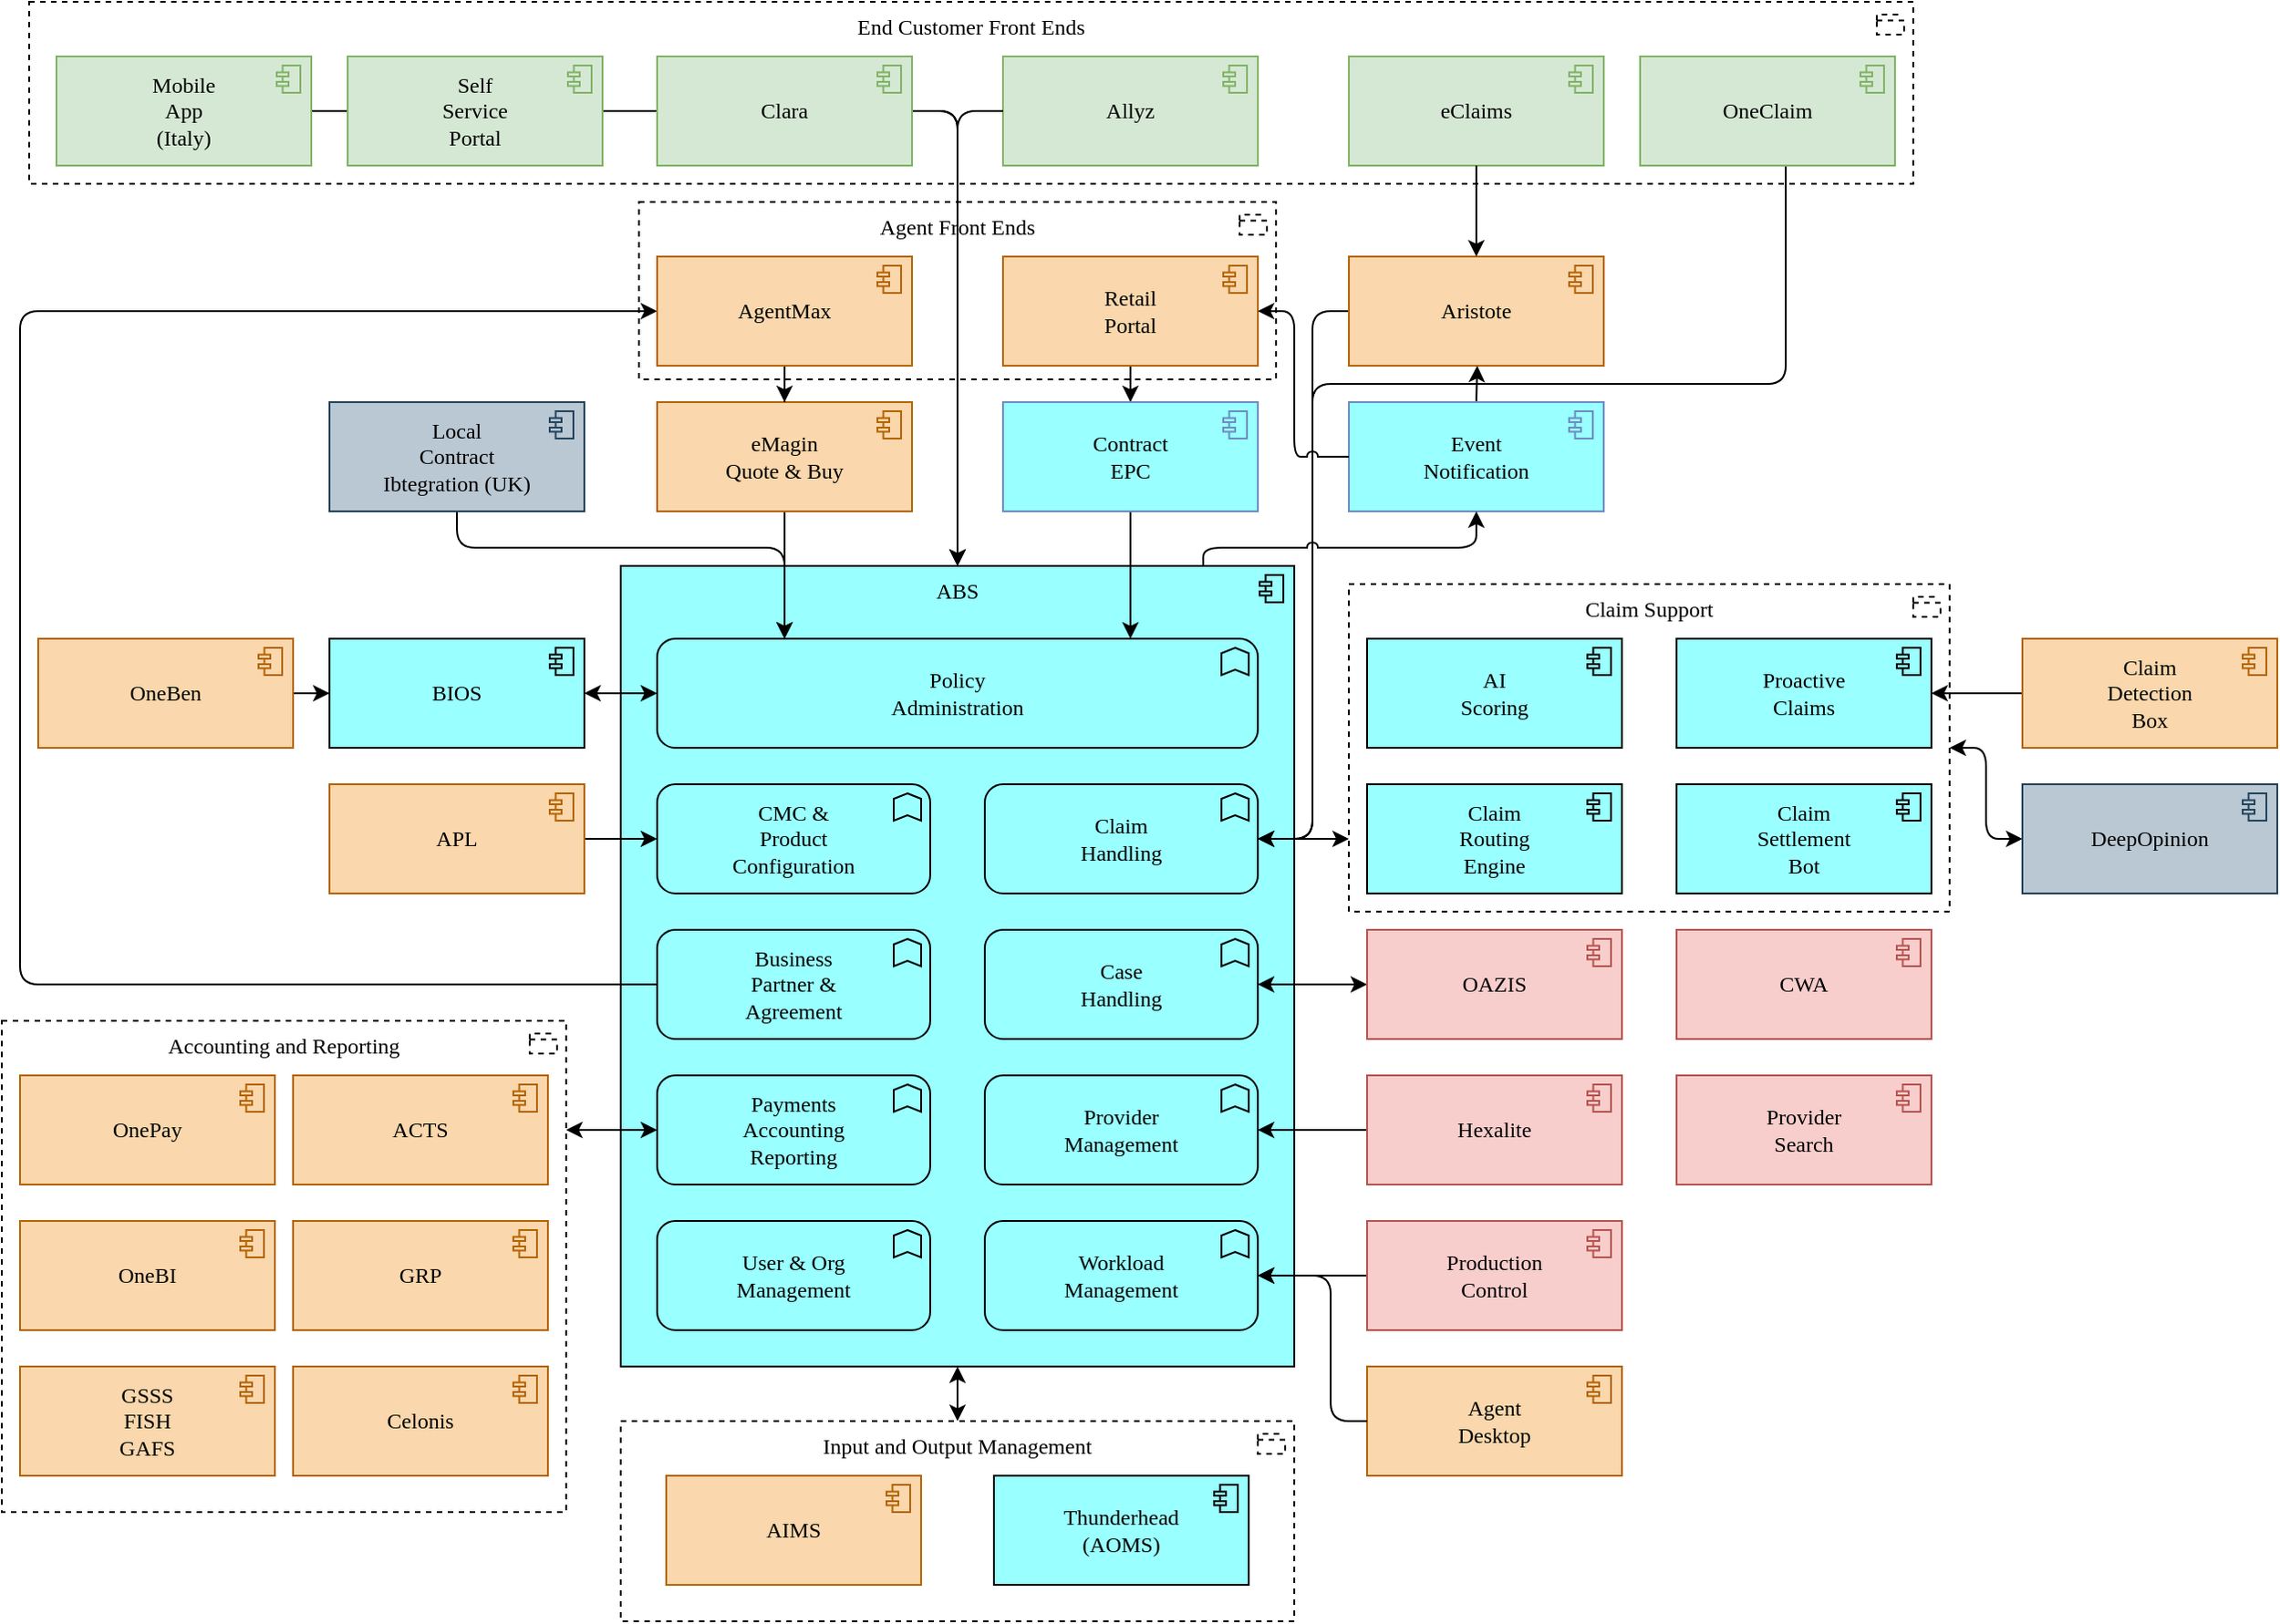 <mxfile version="26.2.9">
  <diagram name="Page-1" id="TEPnInE2OypxSfE0xe_M">
    <mxGraphModel dx="1500" dy="1897" grid="1" gridSize="10" guides="1" tooltips="1" connect="1" arrows="1" fold="1" page="1" pageScale="1" pageWidth="827" pageHeight="1169" math="0" shadow="0">
      <root>
        <mxCell id="0" />
        <mxCell id="1" parent="0" />
        <mxCell id="Z8RxOkOvwrDDzlC6NKdP-30" style="edgeStyle=orthogonalEdgeStyle;rounded=1;orthogonalLoop=1;jettySize=auto;html=1;curved=0;jumpStyle=arc;" parent="1" source="Z8RxOkOvwrDDzlC6NKdP-29" target="52hkqS42lsV6TTl6kmYS-13" edge="1">
          <mxGeometry relative="1" as="geometry">
            <Array as="points">
              <mxPoint x="1280" y="20" />
              <mxPoint x="1020" y="20" />
              <mxPoint x="1020" y="270" />
            </Array>
          </mxGeometry>
        </mxCell>
        <mxCell id="4A4xX6kzLWEzPkTbEdP4-10" value="Agent Front Ends" style="html=1;outlineConnect=0;whiteSpace=wrap;shape=mxgraph.archimate3.application;appType=grouping;archiType=square;dashed=1;fillColor=none;verticalAlign=top;fontFamily=Poppins;fontSource=https%3A%2F%2Ffonts.googleapis.com%2Fcss%3Ffamily%3DPoppins;" parent="1" vertex="1">
          <mxGeometry x="650" y="-80" width="350" height="97.5" as="geometry" />
        </mxCell>
        <mxCell id="4A4xX6kzLWEzPkTbEdP4-13" style="edgeStyle=orthogonalEdgeStyle;rounded=1;orthogonalLoop=1;jettySize=auto;html=1;curved=0;" parent="1" source="4A4xX6kzLWEzPkTbEdP4-12" target="52hkqS42lsV6TTl6kmYS-10" edge="1">
          <mxGeometry relative="1" as="geometry" />
        </mxCell>
        <mxCell id="4A4xX6kzLWEzPkTbEdP4-4" style="edgeStyle=orthogonalEdgeStyle;rounded=1;orthogonalLoop=1;jettySize=auto;html=1;entryX=0.5;entryY=0;entryDx=0;entryDy=0;entryPerimeter=0;curved=0;" parent="1" source="4A4xX6kzLWEzPkTbEdP4-1" target="52hkqS42lsV6TTl6kmYS-10" edge="1">
          <mxGeometry relative="1" as="geometry" />
        </mxCell>
        <mxCell id="4A4xX6kzLWEzPkTbEdP4-8" value="" style="group;fontFamily=Poppins;fontSource=https%3A%2F%2Ffonts.googleapis.com%2Fcss%3Ffamily%3DPoppins;" parent="1" vertex="1" connectable="0">
          <mxGeometry x="475" y="-190" width="875" height="100" as="geometry" />
        </mxCell>
        <mxCell id="4A4xX6kzLWEzPkTbEdP4-7" value="&lt;font face=&quot;Poppins&quot;&gt;End Customer Front Ends&lt;/font&gt;" style="html=1;outlineConnect=0;whiteSpace=wrap;shape=mxgraph.archimate3.application;appType=grouping;archiType=square;dashed=1;fillColor=none;verticalAlign=top;" parent="4A4xX6kzLWEzPkTbEdP4-8" vertex="1">
          <mxGeometry x="-160" width="1035" height="100" as="geometry" />
        </mxCell>
        <mxCell id="Z8RxOkOvwrDDzlC6NKdP-24" value="eClaims" style="html=1;outlineConnect=0;whiteSpace=wrap;fillColor=#d5e8d4;shape=mxgraph.archimate3.application;appType=comp;archiType=square;rounded=1;fontFamily=Poppins;fontSource=https%3A%2F%2Ffonts.googleapis.com%2Fcss%3Ffamily%3DPoppins;strokeColor=#82b366;" parent="4A4xX6kzLWEzPkTbEdP4-8" vertex="1">
          <mxGeometry x="565" y="30" width="140" height="60" as="geometry" />
        </mxCell>
        <mxCell id="Z8RxOkOvwrDDzlC6NKdP-29" value="OneClaim" style="html=1;outlineConnect=0;whiteSpace=wrap;fillColor=#d5e8d4;shape=mxgraph.archimate3.application;appType=comp;archiType=square;rounded=1;fontFamily=Poppins;fontSource=https%3A%2F%2Ffonts.googleapis.com%2Fcss%3Ffamily%3DPoppins;strokeColor=#82b366;" parent="4A4xX6kzLWEzPkTbEdP4-8" vertex="1">
          <mxGeometry x="725" y="30" width="140" height="60" as="geometry" />
        </mxCell>
        <mxCell id="4A4xX6kzLWEzPkTbEdP4-1" value="Self&lt;br&gt;Service&lt;div&gt;Portal&lt;/div&gt;" style="html=1;outlineConnect=0;whiteSpace=wrap;fillColor=#d5e8d4;shape=mxgraph.archimate3.application;appType=comp;archiType=square;rounded=1;fontFamily=Poppins;fontSource=https%3A%2F%2Ffonts.googleapis.com%2Fcss%3Ffamily%3DPoppins;strokeColor=#82b366;" parent="4A4xX6kzLWEzPkTbEdP4-8" vertex="1">
          <mxGeometry x="15" y="30" width="140" height="60" as="geometry" />
        </mxCell>
        <mxCell id="4A4xX6kzLWEzPkTbEdP4-2" value="Clara" style="html=1;outlineConnect=0;whiteSpace=wrap;fillColor=#d5e8d4;shape=mxgraph.archimate3.application;appType=comp;archiType=square;rounded=1;fontFamily=Poppins;fontSource=https%3A%2F%2Ffonts.googleapis.com%2Fcss%3Ffamily%3DPoppins;strokeColor=#82b366;" parent="4A4xX6kzLWEzPkTbEdP4-8" vertex="1">
          <mxGeometry x="185" y="30" width="140" height="60" as="geometry" />
        </mxCell>
        <mxCell id="4A4xX6kzLWEzPkTbEdP4-3" value="Allyz" style="html=1;outlineConnect=0;whiteSpace=wrap;fillColor=#d5e8d4;shape=mxgraph.archimate3.application;appType=comp;archiType=square;rounded=1;fontFamily=Poppins;fontSource=https%3A%2F%2Ffonts.googleapis.com%2Fcss%3Ffamily%3DPoppins;strokeColor=#82b366;" parent="4A4xX6kzLWEzPkTbEdP4-8" vertex="1">
          <mxGeometry x="375" y="30" width="140" height="60" as="geometry" />
        </mxCell>
        <mxCell id="Z8RxOkOvwrDDzlC6NKdP-19" value="Claim Support" style="html=1;outlineConnect=0;whiteSpace=wrap;shape=mxgraph.archimate3.application;appType=grouping;archiType=square;dashed=1;fillColor=none;fontFamily=Poppins;fontSource=https%3A%2F%2Ffonts.googleapis.com%2Fcss%3Ffamily%3DPoppins;verticalAlign=top;" parent="1" vertex="1">
          <mxGeometry x="1040" y="130" width="330" height="180" as="geometry" />
        </mxCell>
        <mxCell id="52hkqS42lsV6TTl6kmYS-10" value="ABS" style="html=1;outlineConnect=0;whiteSpace=wrap;fillColor=#99ffff;shape=mxgraph.archimate3.application;appType=comp;archiType=square;rounded=1;fontFamily=Poppins;fontSource=https%3A%2F%2Ffonts.googleapis.com%2Fcss%3Ffamily%3DPoppins;verticalAlign=top;" parent="1" vertex="1">
          <mxGeometry x="640" y="120" width="370" height="440" as="geometry" />
        </mxCell>
        <mxCell id="52hkqS42lsV6TTl6kmYS-11" value="&lt;font data-font-src=&quot;https://fonts.googleapis.com/css?family=Poppins&quot; face=&quot;Poppins&quot;&gt;Policy&lt;br&gt;Administration&lt;/font&gt;" style="html=1;outlineConnect=0;whiteSpace=wrap;fillColor=#99ffff;shape=mxgraph.archimate3.application;appType=func;archiType=rounded;rounded=1;" parent="1" vertex="1">
          <mxGeometry x="660" y="160" width="330" height="60" as="geometry" />
        </mxCell>
        <mxCell id="bv5ACRqK9GHdUSOt09wD-1" style="edgeStyle=orthogonalEdgeStyle;rounded=1;orthogonalLoop=1;jettySize=auto;html=1;entryX=0;entryY=0.5;entryDx=0;entryDy=0;entryPerimeter=0;curved=0;" edge="1" parent="1" source="52hkqS42lsV6TTl6kmYS-12" target="O2tVUMrLqhllZlak0-3V-16">
          <mxGeometry relative="1" as="geometry">
            <Array as="points">
              <mxPoint x="310" y="350" />
              <mxPoint x="310" y="-20" />
            </Array>
          </mxGeometry>
        </mxCell>
        <mxCell id="52hkqS42lsV6TTl6kmYS-12" value="&lt;font face=&quot;Poppins&quot;&gt;Business&lt;br&gt;Partner &amp;amp;&lt;br&gt;Agreement&lt;/font&gt;" style="html=1;outlineConnect=0;whiteSpace=wrap;fillColor=#99ffff;shape=mxgraph.archimate3.application;appType=func;archiType=rounded;rounded=1;" parent="1" vertex="1">
          <mxGeometry x="660" y="320" width="150" height="60" as="geometry" />
        </mxCell>
        <mxCell id="52hkqS42lsV6TTl6kmYS-13" value="&lt;font face=&quot;Poppins&quot;&gt;Claim&lt;br&gt;Handling&lt;/font&gt;" style="html=1;outlineConnect=0;whiteSpace=wrap;fillColor=#99ffff;shape=mxgraph.archimate3.application;appType=func;archiType=rounded;rounded=1;" parent="1" vertex="1">
          <mxGeometry x="840" y="240" width="150" height="60" as="geometry" />
        </mxCell>
        <mxCell id="52hkqS42lsV6TTl6kmYS-14" value="&lt;font face=&quot;Poppins&quot;&gt;CMC &amp;amp;&lt;br&gt;Product&lt;br&gt;Configuration&lt;/font&gt;" style="html=1;outlineConnect=0;whiteSpace=wrap;fillColor=#99ffff;shape=mxgraph.archimate3.application;appType=func;archiType=rounded;rounded=1;" parent="1" vertex="1">
          <mxGeometry x="660" y="240" width="150" height="60" as="geometry" />
        </mxCell>
        <mxCell id="O2tVUMrLqhllZlak0-3V-4" style="edgeStyle=orthogonalEdgeStyle;rounded=0;orthogonalLoop=1;jettySize=auto;html=1;startArrow=classic;startFill=1;" parent="1" source="52hkqS42lsV6TTl6kmYS-15" target="Z8RxOkOvwrDDzlC6NKdP-12" edge="1">
          <mxGeometry relative="1" as="geometry" />
        </mxCell>
        <mxCell id="52hkqS42lsV6TTl6kmYS-15" value="&lt;font face=&quot;Poppins&quot;&gt;Case&lt;br&gt;Handling&lt;/font&gt;" style="html=1;outlineConnect=0;whiteSpace=wrap;fillColor=#99ffff;shape=mxgraph.archimate3.application;appType=func;archiType=rounded;rounded=1;" parent="1" vertex="1">
          <mxGeometry x="840" y="320" width="150" height="60" as="geometry" />
        </mxCell>
        <mxCell id="52hkqS42lsV6TTl6kmYS-16" value="&lt;font face=&quot;Poppins&quot;&gt;Provider&lt;br&gt;Management&lt;/font&gt;" style="html=1;outlineConnect=0;whiteSpace=wrap;fillColor=#99ffff;shape=mxgraph.archimate3.application;appType=func;archiType=rounded;rounded=1;" parent="1" vertex="1">
          <mxGeometry x="840" y="400" width="150" height="60" as="geometry" />
        </mxCell>
        <mxCell id="Z8RxOkOvwrDDzlC6NKdP-5" style="edgeStyle=orthogonalEdgeStyle;rounded=0;orthogonalLoop=1;jettySize=auto;html=1;startArrow=classic;startFill=1;" parent="1" source="52hkqS42lsV6TTl6kmYS-17" target="Z8RxOkOvwrDDzlC6NKdP-1" edge="1">
          <mxGeometry relative="1" as="geometry">
            <Array as="points">
              <mxPoint x="620" y="430" />
              <mxPoint x="620" y="430" />
            </Array>
          </mxGeometry>
        </mxCell>
        <mxCell id="52hkqS42lsV6TTl6kmYS-17" value="&lt;font face=&quot;Poppins&quot;&gt;Payments&lt;br&gt;Accounting&lt;br&gt;Reporting&lt;/font&gt;" style="html=1;outlineConnect=0;whiteSpace=wrap;fillColor=#99ffff;shape=mxgraph.archimate3.application;appType=func;archiType=rounded;rounded=1;" parent="1" vertex="1">
          <mxGeometry x="660" y="400" width="150" height="60" as="geometry" />
        </mxCell>
        <mxCell id="52hkqS42lsV6TTl6kmYS-19" value="&lt;font face=&quot;Poppins&quot;&gt;User &amp;amp; Org&lt;br&gt;Management&lt;/font&gt;" style="html=1;outlineConnect=0;whiteSpace=wrap;fillColor=#99ffff;shape=mxgraph.archimate3.application;appType=func;archiType=rounded;rounded=1;" parent="1" vertex="1">
          <mxGeometry x="660" y="480" width="150" height="60" as="geometry" />
        </mxCell>
        <mxCell id="52hkqS42lsV6TTl6kmYS-20" value="&lt;font face=&quot;Poppins&quot;&gt;Workload&lt;br&gt;Management&lt;/font&gt;" style="html=1;outlineConnect=0;whiteSpace=wrap;fillColor=#99ffff;shape=mxgraph.archimate3.application;appType=func;archiType=rounded;rounded=1;" parent="1" vertex="1">
          <mxGeometry x="840" y="480" width="150" height="60" as="geometry" />
        </mxCell>
        <mxCell id="52hkqS42lsV6TTl6kmYS-23" style="edgeStyle=orthogonalEdgeStyle;rounded=1;orthogonalLoop=1;jettySize=auto;html=1;" parent="1" source="52hkqS42lsV6TTl6kmYS-21" target="52hkqS42lsV6TTl6kmYS-14" edge="1">
          <mxGeometry relative="1" as="geometry" />
        </mxCell>
        <mxCell id="52hkqS42lsV6TTl6kmYS-21" value="APL" style="html=1;outlineConnect=0;whiteSpace=wrap;fillColor=#fad7ac;shape=mxgraph.archimate3.application;appType=comp;archiType=square;rounded=1;fontFamily=Poppins;fontSource=https%3A%2F%2Ffonts.googleapis.com%2Fcss%3Ffamily%3DPoppins;strokeColor=#b46504;" parent="1" vertex="1">
          <mxGeometry x="480" y="240" width="140" height="60" as="geometry" />
        </mxCell>
        <mxCell id="52hkqS42lsV6TTl6kmYS-24" style="edgeStyle=orthogonalEdgeStyle;rounded=1;orthogonalLoop=1;jettySize=auto;html=1;startArrow=classic;startFill=1;" parent="1" source="52hkqS42lsV6TTl6kmYS-22" target="52hkqS42lsV6TTl6kmYS-11" edge="1">
          <mxGeometry relative="1" as="geometry" />
        </mxCell>
        <mxCell id="52hkqS42lsV6TTl6kmYS-22" value="BIOS" style="html=1;outlineConnect=0;whiteSpace=wrap;fillColor=#99ffff;shape=mxgraph.archimate3.application;appType=comp;archiType=square;rounded=1;fontFamily=Poppins;fontSource=https%3A%2F%2Ffonts.googleapis.com%2Fcss%3Ffamily%3DPoppins;" parent="1" vertex="1">
          <mxGeometry x="480" y="160" width="140" height="60" as="geometry" />
        </mxCell>
        <mxCell id="Z8RxOkOvwrDDzlC6NKdP-1" value="Accounting and Reporting" style="html=1;outlineConnect=0;whiteSpace=wrap;shape=mxgraph.archimate3.application;appType=grouping;archiType=square;dashed=1;fillColor=none;verticalAlign=top;fontFamily=Poppins;fontSource=https%3A%2F%2Ffonts.googleapis.com%2Fcss%3Ffamily%3DPoppins;" parent="1" vertex="1">
          <mxGeometry x="300" y="370" width="310" height="270" as="geometry" />
        </mxCell>
        <mxCell id="Z8RxOkOvwrDDzlC6NKdP-3" value="ACTS" style="html=1;outlineConnect=0;whiteSpace=wrap;fillColor=#fad7ac;shape=mxgraph.archimate3.application;appType=comp;archiType=square;rounded=1;fontFamily=Poppins;fontSource=https%3A%2F%2Ffonts.googleapis.com%2Fcss%3Ffamily%3DPoppins;strokeColor=#b46504;" parent="1" vertex="1">
          <mxGeometry x="460" y="400" width="140" height="60" as="geometry" />
        </mxCell>
        <mxCell id="Z8RxOkOvwrDDzlC6NKdP-4" value="GRP" style="html=1;outlineConnect=0;whiteSpace=wrap;fillColor=#fad7ac;shape=mxgraph.archimate3.application;appType=comp;archiType=square;rounded=1;fontFamily=Poppins;fontSource=https%3A%2F%2Ffonts.googleapis.com%2Fcss%3Ffamily%3DPoppins;strokeColor=#b46504;" parent="1" vertex="1">
          <mxGeometry x="460" y="480" width="140" height="60" as="geometry" />
        </mxCell>
        <mxCell id="Z8RxOkOvwrDDzlC6NKdP-6" value="OnePay" style="html=1;outlineConnect=0;whiteSpace=wrap;fillColor=#fad7ac;shape=mxgraph.archimate3.application;appType=comp;archiType=square;rounded=1;fontFamily=Poppins;fontSource=https%3A%2F%2Ffonts.googleapis.com%2Fcss%3Ffamily%3DPoppins;strokeColor=#b46504;" parent="1" vertex="1">
          <mxGeometry x="310" y="400" width="140" height="60" as="geometry" />
        </mxCell>
        <mxCell id="Z8RxOkOvwrDDzlC6NKdP-7" value="OneBI" style="html=1;outlineConnect=0;whiteSpace=wrap;fillColor=#fad7ac;shape=mxgraph.archimate3.application;appType=comp;archiType=square;rounded=1;fontFamily=Poppins;fontSource=https%3A%2F%2Ffonts.googleapis.com%2Fcss%3Ffamily%3DPoppins;strokeColor=#b46504;" parent="1" vertex="1">
          <mxGeometry x="310" y="480" width="140" height="60" as="geometry" />
        </mxCell>
        <mxCell id="Z8RxOkOvwrDDzlC6NKdP-8" value="Input and Output Management" style="html=1;outlineConnect=0;whiteSpace=wrap;shape=mxgraph.archimate3.application;appType=grouping;archiType=square;dashed=1;fillColor=none;verticalAlign=top;fontFamily=Poppins;fontSource=https%3A%2F%2Ffonts.googleapis.com%2Fcss%3Ffamily%3DPoppins;" parent="1" vertex="1">
          <mxGeometry x="640" y="590" width="370" height="110" as="geometry" />
        </mxCell>
        <mxCell id="Z8RxOkOvwrDDzlC6NKdP-9" value="AIMS" style="html=1;outlineConnect=0;whiteSpace=wrap;fillColor=#fad7ac;shape=mxgraph.archimate3.application;appType=comp;archiType=square;rounded=1;fontFamily=Poppins;fontSource=https%3A%2F%2Ffonts.googleapis.com%2Fcss%3Ffamily%3DPoppins;strokeColor=#b46504;" parent="1" vertex="1">
          <mxGeometry x="665" y="620" width="140" height="60" as="geometry" />
        </mxCell>
        <mxCell id="Z8RxOkOvwrDDzlC6NKdP-10" value="Thunderhead&lt;br&gt;(AOMS)" style="html=1;outlineConnect=0;whiteSpace=wrap;fillColor=#99ffff;shape=mxgraph.archimate3.application;appType=comp;archiType=square;rounded=1;fontFamily=Poppins;fontSource=https%3A%2F%2Ffonts.googleapis.com%2Fcss%3Ffamily%3DPoppins;" parent="1" vertex="1">
          <mxGeometry x="845" y="620" width="140" height="60" as="geometry" />
        </mxCell>
        <mxCell id="Z8RxOkOvwrDDzlC6NKdP-11" style="edgeStyle=orthogonalEdgeStyle;rounded=0;orthogonalLoop=1;jettySize=auto;html=1;exitX=0.5;exitY=0;exitDx=0;exitDy=0;exitPerimeter=0;entryX=0.5;entryY=1;entryDx=0;entryDy=0;entryPerimeter=0;startArrow=classic;startFill=1;" parent="1" source="Z8RxOkOvwrDDzlC6NKdP-8" target="52hkqS42lsV6TTl6kmYS-10" edge="1">
          <mxGeometry relative="1" as="geometry" />
        </mxCell>
        <mxCell id="Z8RxOkOvwrDDzlC6NKdP-12" value="OAZIS" style="html=1;outlineConnect=0;whiteSpace=wrap;fillColor=#f8cecc;shape=mxgraph.archimate3.application;appType=comp;archiType=square;rounded=1;fontFamily=Poppins;fontSource=https%3A%2F%2Ffonts.googleapis.com%2Fcss%3Ffamily%3DPoppins;strokeColor=#b85450;" parent="1" vertex="1">
          <mxGeometry x="1050" y="320" width="140" height="60" as="geometry" />
        </mxCell>
        <mxCell id="Z8RxOkOvwrDDzlC6NKdP-13" value="CWA" style="html=1;outlineConnect=0;whiteSpace=wrap;fillColor=#f8cecc;shape=mxgraph.archimate3.application;appType=comp;archiType=square;rounded=1;fontFamily=Poppins;fontSource=https%3A%2F%2Ffonts.googleapis.com%2Fcss%3Ffamily%3DPoppins;strokeColor=#b85450;" parent="1" vertex="1">
          <mxGeometry x="1220" y="320" width="140" height="60" as="geometry" />
        </mxCell>
        <mxCell id="Z8RxOkOvwrDDzlC6NKdP-15" value="Claim&lt;br&gt;Routing&lt;br&gt;Engine" style="html=1;outlineConnect=0;whiteSpace=wrap;fillColor=#99ffff;shape=mxgraph.archimate3.application;appType=comp;archiType=square;rounded=1;fontFamily=Poppins;fontSource=https%3A%2F%2Ffonts.googleapis.com%2Fcss%3Ffamily%3DPoppins;" parent="1" vertex="1">
          <mxGeometry x="1050" y="240" width="140" height="60" as="geometry" />
        </mxCell>
        <mxCell id="Z8RxOkOvwrDDzlC6NKdP-16" value="AI&lt;div&gt;Scoring&lt;/div&gt;" style="html=1;outlineConnect=0;whiteSpace=wrap;fillColor=#99ffff;shape=mxgraph.archimate3.application;appType=comp;archiType=square;rounded=1;fontFamily=Poppins;fontSource=https%3A%2F%2Ffonts.googleapis.com%2Fcss%3Ffamily%3DPoppins;" parent="1" vertex="1">
          <mxGeometry x="1050" y="160" width="140" height="60" as="geometry" />
        </mxCell>
        <mxCell id="Z8RxOkOvwrDDzlC6NKdP-17" value="Claim&lt;br&gt;Settlement&lt;div&gt;Bot&lt;/div&gt;" style="html=1;outlineConnect=0;whiteSpace=wrap;fillColor=#99ffff;shape=mxgraph.archimate3.application;appType=comp;archiType=square;rounded=1;fontFamily=Poppins;fontSource=https%3A%2F%2Ffonts.googleapis.com%2Fcss%3Ffamily%3DPoppins;" parent="1" vertex="1">
          <mxGeometry x="1220" y="240" width="140" height="60" as="geometry" />
        </mxCell>
        <mxCell id="Z8RxOkOvwrDDzlC6NKdP-18" value="Proactive&lt;br&gt;Claims" style="html=1;outlineConnect=0;whiteSpace=wrap;fillColor=#99ffff;shape=mxgraph.archimate3.application;appType=comp;archiType=square;rounded=1;fontFamily=Poppins;fontSource=https%3A%2F%2Ffonts.googleapis.com%2Fcss%3Ffamily%3DPoppins;" parent="1" vertex="1">
          <mxGeometry x="1220" y="160" width="140" height="60" as="geometry" />
        </mxCell>
        <mxCell id="Z8RxOkOvwrDDzlC6NKdP-21" style="edgeStyle=orthogonalEdgeStyle;rounded=0;orthogonalLoop=1;jettySize=auto;html=1;startArrow=classic;startFill=1;" parent="1" source="Z8RxOkOvwrDDzlC6NKdP-19" target="52hkqS42lsV6TTl6kmYS-13" edge="1">
          <mxGeometry relative="1" as="geometry">
            <Array as="points">
              <mxPoint x="1020" y="270" />
              <mxPoint x="1020" y="270" />
            </Array>
          </mxGeometry>
        </mxCell>
        <mxCell id="Z8RxOkOvwrDDzlC6NKdP-28" style="edgeStyle=orthogonalEdgeStyle;rounded=1;orthogonalLoop=1;jettySize=auto;html=1;curved=0;" parent="1" source="Z8RxOkOvwrDDzlC6NKdP-23" target="52hkqS42lsV6TTl6kmYS-13" edge="1">
          <mxGeometry relative="1" as="geometry">
            <Array as="points">
              <mxPoint x="1020" y="-20" />
              <mxPoint x="1020" y="270" />
            </Array>
          </mxGeometry>
        </mxCell>
        <mxCell id="Z8RxOkOvwrDDzlC6NKdP-23" value="Aristote" style="html=1;outlineConnect=0;whiteSpace=wrap;fillColor=#fad7ac;shape=mxgraph.archimate3.application;appType=comp;archiType=square;rounded=1;fontFamily=Poppins;fontSource=https%3A%2F%2Ffonts.googleapis.com%2Fcss%3Ffamily%3DPoppins;strokeColor=#b46504;" parent="1" vertex="1">
          <mxGeometry x="1040" y="-50" width="140" height="60" as="geometry" />
        </mxCell>
        <mxCell id="Z8RxOkOvwrDDzlC6NKdP-25" style="edgeStyle=orthogonalEdgeStyle;rounded=0;orthogonalLoop=1;jettySize=auto;html=1;entryX=0.5;entryY=0;entryDx=0;entryDy=0;entryPerimeter=0;" parent="1" source="Z8RxOkOvwrDDzlC6NKdP-24" target="Z8RxOkOvwrDDzlC6NKdP-23" edge="1">
          <mxGeometry relative="1" as="geometry" />
        </mxCell>
        <mxCell id="Z8RxOkOvwrDDzlC6NKdP-32" style="edgeStyle=orthogonalEdgeStyle;rounded=1;orthogonalLoop=1;jettySize=auto;html=1;startArrow=classic;startFill=1;curved=0;" parent="1" source="Z8RxOkOvwrDDzlC6NKdP-31" target="Z8RxOkOvwrDDzlC6NKdP-19" edge="1">
          <mxGeometry relative="1" as="geometry" />
        </mxCell>
        <mxCell id="Z8RxOkOvwrDDzlC6NKdP-31" value="DeepOpinion" style="html=1;outlineConnect=0;whiteSpace=wrap;fillColor=#bac8d3;shape=mxgraph.archimate3.application;appType=comp;archiType=square;rounded=1;fontFamily=Poppins;fontSource=https%3A%2F%2Ffonts.googleapis.com%2Fcss%3Ffamily%3DPoppins;strokeColor=#23445d;" parent="1" vertex="1">
          <mxGeometry x="1410" y="240" width="140" height="60" as="geometry" />
        </mxCell>
        <mxCell id="O2tVUMrLqhllZlak0-3V-1" value="Celonis" style="html=1;outlineConnect=0;whiteSpace=wrap;fillColor=#fad7ac;shape=mxgraph.archimate3.application;appType=comp;archiType=square;rounded=1;fontFamily=Poppins;fontSource=https%3A%2F%2Ffonts.googleapis.com%2Fcss%3Ffamily%3DPoppins;strokeColor=#b46504;" parent="1" vertex="1">
          <mxGeometry x="460" y="560" width="140" height="60" as="geometry" />
        </mxCell>
        <mxCell id="O2tVUMrLqhllZlak0-3V-2" value="GSSS&lt;br&gt;FISH&lt;div&gt;GAFS&lt;/div&gt;" style="html=1;outlineConnect=0;whiteSpace=wrap;fillColor=#fad7ac;shape=mxgraph.archimate3.application;appType=comp;archiType=square;rounded=1;fontFamily=Poppins;fontSource=https%3A%2F%2Ffonts.googleapis.com%2Fcss%3Ffamily%3DPoppins;strokeColor=#b46504;" parent="1" vertex="1">
          <mxGeometry x="310" y="560" width="140" height="60" as="geometry" />
        </mxCell>
        <mxCell id="O2tVUMrLqhllZlak0-3V-6" style="edgeStyle=orthogonalEdgeStyle;rounded=0;orthogonalLoop=1;jettySize=auto;html=1;" parent="1" source="O2tVUMrLqhllZlak0-3V-3" target="52hkqS42lsV6TTl6kmYS-16" edge="1">
          <mxGeometry relative="1" as="geometry" />
        </mxCell>
        <mxCell id="O2tVUMrLqhllZlak0-3V-3" value="Hexalite" style="html=1;outlineConnect=0;whiteSpace=wrap;fillColor=#f8cecc;shape=mxgraph.archimate3.application;appType=comp;archiType=square;rounded=1;fontFamily=Poppins;fontSource=https%3A%2F%2Ffonts.googleapis.com%2Fcss%3Ffamily%3DPoppins;strokeColor=#b85450;" parent="1" vertex="1">
          <mxGeometry x="1050" y="400" width="140" height="60" as="geometry" />
        </mxCell>
        <mxCell id="O2tVUMrLqhllZlak0-3V-8" style="edgeStyle=orthogonalEdgeStyle;rounded=0;orthogonalLoop=1;jettySize=auto;html=1;" parent="1" source="O2tVUMrLqhllZlak0-3V-7" target="52hkqS42lsV6TTl6kmYS-20" edge="1">
          <mxGeometry relative="1" as="geometry" />
        </mxCell>
        <mxCell id="O2tVUMrLqhllZlak0-3V-7" value="Production&lt;br&gt;Control" style="html=1;outlineConnect=0;whiteSpace=wrap;fillColor=#f8cecc;shape=mxgraph.archimate3.application;appType=comp;archiType=square;rounded=1;fontFamily=Poppins;fontSource=https%3A%2F%2Ffonts.googleapis.com%2Fcss%3Ffamily%3DPoppins;strokeColor=#b85450;" parent="1" vertex="1">
          <mxGeometry x="1050" y="480" width="140" height="60" as="geometry" />
        </mxCell>
        <mxCell id="O2tVUMrLqhllZlak0-3V-10" style="edgeStyle=orthogonalEdgeStyle;rounded=0;orthogonalLoop=1;jettySize=auto;html=1;" parent="1" source="O2tVUMrLqhllZlak0-3V-9" target="52hkqS42lsV6TTl6kmYS-22" edge="1">
          <mxGeometry relative="1" as="geometry" />
        </mxCell>
        <mxCell id="O2tVUMrLqhllZlak0-3V-9" value="OneBen" style="html=1;outlineConnect=0;whiteSpace=wrap;fillColor=#fad7ac;shape=mxgraph.archimate3.application;appType=comp;archiType=square;rounded=1;fontFamily=Poppins;fontSource=https%3A%2F%2Ffonts.googleapis.com%2Fcss%3Ffamily%3DPoppins;strokeColor=#b46504;" parent="1" vertex="1">
          <mxGeometry x="320" y="160" width="140" height="60" as="geometry" />
        </mxCell>
        <mxCell id="O2tVUMrLqhllZlak0-3V-12" style="edgeStyle=orthogonalEdgeStyle;rounded=0;orthogonalLoop=1;jettySize=auto;html=1;" parent="1" source="O2tVUMrLqhllZlak0-3V-11" target="Z8RxOkOvwrDDzlC6NKdP-18" edge="1">
          <mxGeometry relative="1" as="geometry" />
        </mxCell>
        <mxCell id="O2tVUMrLqhllZlak0-3V-11" value="Claim&lt;br&gt;Detection&lt;div&gt;Box&lt;/div&gt;" style="html=1;outlineConnect=0;whiteSpace=wrap;fillColor=#fad7ac;shape=mxgraph.archimate3.application;appType=comp;archiType=square;rounded=1;fontFamily=Poppins;fontSource=https%3A%2F%2Ffonts.googleapis.com%2Fcss%3Ffamily%3DPoppins;strokeColor=#b46504;" parent="1" vertex="1">
          <mxGeometry x="1410" y="160" width="140" height="60" as="geometry" />
        </mxCell>
        <mxCell id="O2tVUMrLqhllZlak0-3V-19" style="edgeStyle=orthogonalEdgeStyle;rounded=0;orthogonalLoop=1;jettySize=auto;html=1;" parent="1" source="O2tVUMrLqhllZlak0-3V-14" target="52hkqS42lsV6TTl6kmYS-11" edge="1">
          <mxGeometry relative="1" as="geometry">
            <Array as="points">
              <mxPoint x="730" y="140" />
              <mxPoint x="730" y="140" />
            </Array>
          </mxGeometry>
        </mxCell>
        <mxCell id="O2tVUMrLqhllZlak0-3V-14" value="eMagin&lt;br&gt;Quote &amp;amp; Buy" style="html=1;outlineConnect=0;whiteSpace=wrap;fillColor=#fad7ac;shape=mxgraph.archimate3.application;appType=comp;archiType=square;rounded=1;fontFamily=Poppins;fontSource=https%3A%2F%2Ffonts.googleapis.com%2Fcss%3Ffamily%3DPoppins;strokeColor=#b46504;" parent="1" vertex="1">
          <mxGeometry x="660" y="30" width="140" height="60" as="geometry" />
        </mxCell>
        <mxCell id="bv5ACRqK9GHdUSOt09wD-3" style="edgeStyle=orthogonalEdgeStyle;rounded=0;orthogonalLoop=1;jettySize=auto;html=1;" edge="1" parent="1" source="O2tVUMrLqhllZlak0-3V-15" target="bv5ACRqK9GHdUSOt09wD-2">
          <mxGeometry relative="1" as="geometry" />
        </mxCell>
        <mxCell id="O2tVUMrLqhllZlak0-3V-15" value="Retail&lt;div&gt;Portal&lt;/div&gt;" style="html=1;outlineConnect=0;whiteSpace=wrap;fillColor=#fad7ac;shape=mxgraph.archimate3.application;appType=comp;archiType=square;rounded=1;fontFamily=Poppins;fontSource=https%3A%2F%2Ffonts.googleapis.com%2Fcss%3Ffamily%3DPoppins;strokeColor=#b46504;" parent="1" vertex="1">
          <mxGeometry x="850" y="-50" width="140" height="60" as="geometry" />
        </mxCell>
        <mxCell id="O2tVUMrLqhllZlak0-3V-18" style="edgeStyle=orthogonalEdgeStyle;rounded=0;orthogonalLoop=1;jettySize=auto;html=1;" parent="1" source="O2tVUMrLqhllZlak0-3V-16" target="O2tVUMrLqhllZlak0-3V-14" edge="1">
          <mxGeometry relative="1" as="geometry" />
        </mxCell>
        <mxCell id="O2tVUMrLqhllZlak0-3V-16" value="AgentMax" style="html=1;outlineConnect=0;whiteSpace=wrap;fillColor=#fad7ac;shape=mxgraph.archimate3.application;appType=comp;archiType=square;rounded=1;fontFamily=Poppins;fontSource=https%3A%2F%2Ffonts.googleapis.com%2Fcss%3Ffamily%3DPoppins;strokeColor=#b46504;" parent="1" vertex="1">
          <mxGeometry x="660" y="-50" width="140" height="60" as="geometry" />
        </mxCell>
        <mxCell id="O2tVUMrLqhllZlak0-3V-20" value="Provider&lt;div&gt;Search&lt;/div&gt;" style="html=1;outlineConnect=0;whiteSpace=wrap;fillColor=#f8cecc;shape=mxgraph.archimate3.application;appType=comp;archiType=square;rounded=1;fontFamily=Poppins;fontSource=https%3A%2F%2Ffonts.googleapis.com%2Fcss%3Ffamily%3DPoppins;strokeColor=#b85450;" parent="1" vertex="1">
          <mxGeometry x="1220" y="400" width="140" height="60" as="geometry" />
        </mxCell>
        <mxCell id="4A4xX6kzLWEzPkTbEdP4-11" style="edgeStyle=orthogonalEdgeStyle;rounded=1;orthogonalLoop=1;jettySize=auto;html=1;entryX=0.5;entryY=0;entryDx=0;entryDy=0;entryPerimeter=0;curved=0;" parent="1" source="4A4xX6kzLWEzPkTbEdP4-3" target="52hkqS42lsV6TTl6kmYS-10" edge="1">
          <mxGeometry relative="1" as="geometry">
            <Array as="points">
              <mxPoint x="825" y="-130" />
            </Array>
          </mxGeometry>
        </mxCell>
        <mxCell id="4A4xX6kzLWEzPkTbEdP4-12" value="Mobile&lt;br&gt;App&lt;div&gt;(Italy)&lt;/div&gt;" style="html=1;outlineConnect=0;whiteSpace=wrap;fillColor=#d5e8d4;shape=mxgraph.archimate3.application;appType=comp;archiType=square;rounded=1;fontFamily=Poppins;fontSource=https%3A%2F%2Ffonts.googleapis.com%2Fcss%3Ffamily%3DPoppins;strokeColor=#82b366;" parent="1" vertex="1">
          <mxGeometry x="330" y="-160" width="140" height="60" as="geometry" />
        </mxCell>
        <mxCell id="bv5ACRqK9GHdUSOt09wD-4" style="edgeStyle=orthogonalEdgeStyle;rounded=0;orthogonalLoop=1;jettySize=auto;html=1;" edge="1" parent="1" source="bv5ACRqK9GHdUSOt09wD-2" target="52hkqS42lsV6TTl6kmYS-11">
          <mxGeometry relative="1" as="geometry">
            <Array as="points">
              <mxPoint x="920" y="140" />
              <mxPoint x="920" y="140" />
            </Array>
          </mxGeometry>
        </mxCell>
        <mxCell id="bv5ACRqK9GHdUSOt09wD-2" value="Contract&lt;div&gt;EPC&lt;/div&gt;" style="html=1;outlineConnect=0;whiteSpace=wrap;fillColor=light-dark(#99ffff, #1d293b);shape=mxgraph.archimate3.application;appType=comp;archiType=square;rounded=1;fontFamily=Poppins;fontSource=https%3A%2F%2Ffonts.googleapis.com%2Fcss%3Ffamily%3DPoppins;strokeColor=#6c8ebf;" vertex="1" parent="1">
          <mxGeometry x="850" y="30" width="140" height="60" as="geometry" />
        </mxCell>
        <mxCell id="bv5ACRqK9GHdUSOt09wD-8" style="edgeStyle=orthogonalEdgeStyle;rounded=0;orthogonalLoop=1;jettySize=auto;html=1;" edge="1" parent="1" target="Z8RxOkOvwrDDzlC6NKdP-23">
          <mxGeometry relative="1" as="geometry">
            <mxPoint x="1110" y="30" as="sourcePoint" />
          </mxGeometry>
        </mxCell>
        <mxCell id="bv5ACRqK9GHdUSOt09wD-6" value="Event&lt;br&gt;Notification" style="html=1;outlineConnect=0;whiteSpace=wrap;fillColor=light-dark(#99ffff, #1d293b);shape=mxgraph.archimate3.application;appType=comp;archiType=square;rounded=1;fontFamily=Poppins;fontSource=https%3A%2F%2Ffonts.googleapis.com%2Fcss%3Ffamily%3DPoppins;strokeColor=#6c8ebf;" vertex="1" parent="1">
          <mxGeometry x="1040" y="30" width="140" height="60" as="geometry" />
        </mxCell>
        <mxCell id="bv5ACRqK9GHdUSOt09wD-7" style="edgeStyle=orthogonalEdgeStyle;rounded=1;orthogonalLoop=1;jettySize=auto;html=1;jumpStyle=arc;curved=0;" edge="1" parent="1" source="52hkqS42lsV6TTl6kmYS-10" target="bv5ACRqK9GHdUSOt09wD-6">
          <mxGeometry relative="1" as="geometry">
            <Array as="points">
              <mxPoint x="960" y="110" />
              <mxPoint x="1110" y="110" />
            </Array>
          </mxGeometry>
        </mxCell>
        <mxCell id="bv5ACRqK9GHdUSOt09wD-9" style="edgeStyle=orthogonalEdgeStyle;rounded=1;orthogonalLoop=1;jettySize=auto;html=1;entryX=1;entryY=0.5;entryDx=0;entryDy=0;entryPerimeter=0;curved=0;jumpStyle=arc;" edge="1" parent="1" source="bv5ACRqK9GHdUSOt09wD-6" target="O2tVUMrLqhllZlak0-3V-15">
          <mxGeometry relative="1" as="geometry">
            <Array as="points">
              <mxPoint x="1010" y="60" />
              <mxPoint x="1010" y="-20" />
            </Array>
          </mxGeometry>
        </mxCell>
        <mxCell id="bv5ACRqK9GHdUSOt09wD-11" style="edgeStyle=orthogonalEdgeStyle;rounded=1;orthogonalLoop=1;jettySize=auto;html=1;curved=0;" edge="1" parent="1" source="bv5ACRqK9GHdUSOt09wD-10" target="52hkqS42lsV6TTl6kmYS-11">
          <mxGeometry relative="1" as="geometry">
            <Array as="points">
              <mxPoint x="550" y="110" />
              <mxPoint x="730" y="110" />
            </Array>
          </mxGeometry>
        </mxCell>
        <mxCell id="bv5ACRqK9GHdUSOt09wD-10" value="Local&lt;div&gt;Contract&lt;/div&gt;&lt;div&gt;Ibtegration (UK)&lt;/div&gt;" style="html=1;outlineConnect=0;whiteSpace=wrap;fillColor=#bac8d3;shape=mxgraph.archimate3.application;appType=comp;archiType=square;rounded=1;fontFamily=Poppins;fontSource=https%3A%2F%2Ffonts.googleapis.com%2Fcss%3Ffamily%3DPoppins;strokeColor=#23445d;" vertex="1" parent="1">
          <mxGeometry x="480" y="30" width="140" height="60" as="geometry" />
        </mxCell>
        <mxCell id="bv5ACRqK9GHdUSOt09wD-13" value="Agent&lt;div&gt;Desktop&lt;/div&gt;" style="html=1;outlineConnect=0;whiteSpace=wrap;fillColor=#fad7ac;shape=mxgraph.archimate3.application;appType=comp;archiType=square;rounded=1;fontFamily=Poppins;fontSource=https%3A%2F%2Ffonts.googleapis.com%2Fcss%3Ffamily%3DPoppins;strokeColor=#b46504;" vertex="1" parent="1">
          <mxGeometry x="1050" y="560" width="140" height="60" as="geometry" />
        </mxCell>
        <mxCell id="bv5ACRqK9GHdUSOt09wD-14" style="edgeStyle=orthogonalEdgeStyle;rounded=1;orthogonalLoop=1;jettySize=auto;html=1;entryX=1;entryY=0.5;entryDx=0;entryDy=0;entryPerimeter=0;curved=0;" edge="1" parent="1" source="bv5ACRqK9GHdUSOt09wD-13" target="52hkqS42lsV6TTl6kmYS-20">
          <mxGeometry relative="1" as="geometry">
            <Array as="points">
              <mxPoint x="1030" y="590" />
              <mxPoint x="1030" y="510" />
            </Array>
          </mxGeometry>
        </mxCell>
      </root>
    </mxGraphModel>
  </diagram>
</mxfile>
